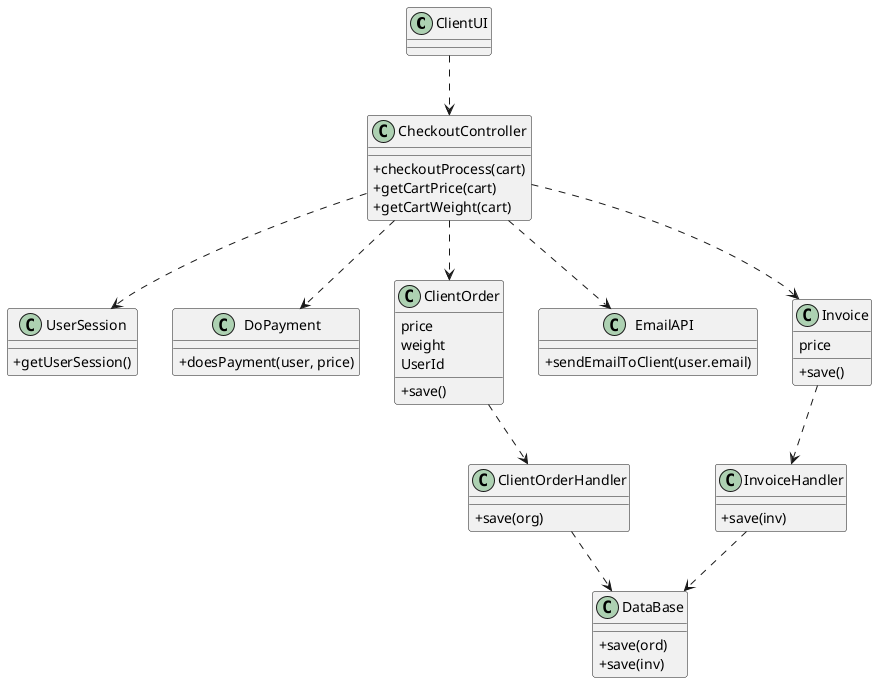 @startuml
skinparam classAttributeIconSize 0


class ClientUI {
}

class CheckoutController {
  +checkoutProcess(cart)
  +getCartPrice(cart)
  +getCartWeight(cart)
}

class UserSession {
    +getUserSession()
}

class DoPayment{
    +doesPayment(user, price)
}

class ClientOrder{
    price
    weight
    UserId
    +save()
}

class EmailAPI {
    +sendEmailToClient(user.email)
}

class ClientOrderHandler{
    +save(org)
}

class InvoiceHandler{
    +save(inv)
}


class DataBase{
    +save(ord)
    +save(inv)
}

class Invoice{
    price
    +save()
}

ClientUI ..> CheckoutController
CheckoutController ..> UserSession
CheckoutController ..> ClientOrder
CheckoutController ..> DoPayment
CheckoutController ..> Invoice
CheckoutController ..> EmailAPI
ClientOrder ..> ClientOrderHandler
ClientOrderHandler ..> DataBase
Invoice ..> InvoiceHandler
InvoiceHandler ..> DataBase




@enduml